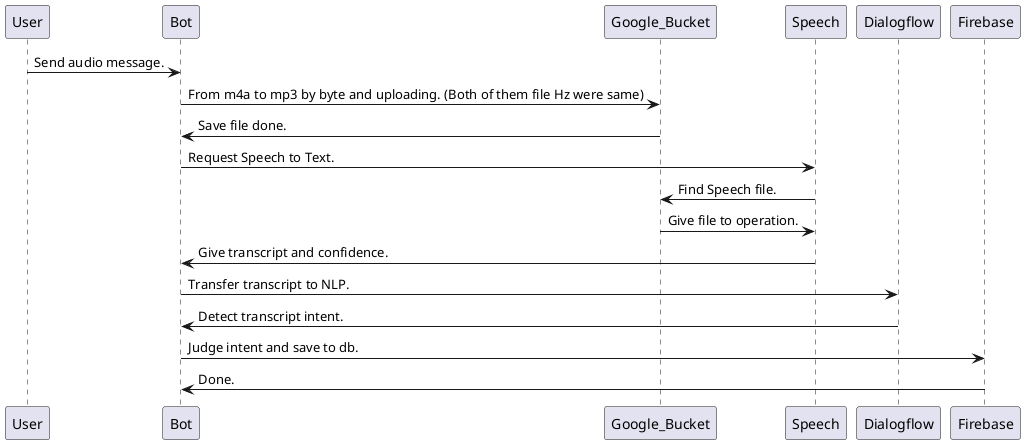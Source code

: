 @startuml
User->Bot: Send audio message.
Bot->Google_Bucket: From m4a to mp3 by byte and uploading. (Both of them file Hz were same)
Google_Bucket->Bot: Save file done.
Bot->Speech: Request Speech to Text.
Speech->Google_Bucket: Find Speech file.
Google_Bucket->Speech: Give file to operation.
Speech->Bot: Give transcript and confidence.
Bot->Dialogflow: Transfer transcript to NLP.
Dialogflow->Bot: Detect transcript intent.
Bot->Firebase: Judge intent and save to db.
Firebase->Bot: Done.
@enduml

